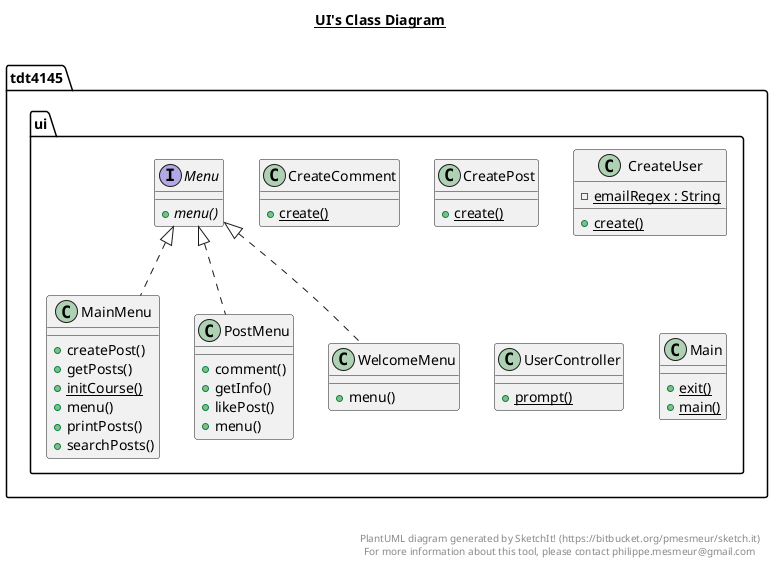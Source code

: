 @startuml

title __UI's Class Diagram__\n

  namespace tdt4145.ui {
    class tdt4145.ui.CreateComment {
        {static} + create()
    }
  }
  

  namespace tdt4145.ui {
    class tdt4145.ui.CreatePost {
        {static} + create()
    }
  }
  

  namespace tdt4145.ui {
    class tdt4145.ui.CreateUser {
        {static} - emailRegex : String
        {static} + create()
    }
  }
  

  namespace tdt4145.ui {
    class tdt4145.ui.UserController {
        {static} + prompt()
    }
  }
  

  namespace tdt4145.ui {
    class tdt4145.ui.Main {
        {static} + exit()
        {static} + main()
    }
  }
  

  namespace tdt4145.ui {
    class tdt4145.ui.MainMenu {
        + createPost()
        + getPosts()
        {static} + initCourse()
        + menu()
        + printPosts()
        + searchPosts()
    }
  }
  

  namespace tdt4145.ui {
    interface tdt4145.ui.Menu {
        {abstract} + menu()
    }
  }
  

  namespace tdt4145.ui {
    class tdt4145.ui.PostMenu {
        + comment()
        + getInfo()
        + likePost()
        + menu()
    }
  }
  

  namespace tdt4145.ui {
    class tdt4145.ui.WelcomeMenu {
        + menu()
    }
  }
  

  tdt4145.ui.MainMenu .up.|> tdt4145.ui.Menu
  tdt4145.ui.PostMenu .up.|> tdt4145.ui.Menu
  tdt4145.ui.WelcomeMenu .up.|> tdt4145.ui.Menu


right footer


PlantUML diagram generated by SketchIt! (https://bitbucket.org/pmesmeur/sketch.it)
For more information about this tool, please contact philippe.mesmeur@gmail.com
endfooter

@enduml
